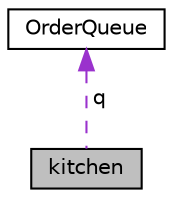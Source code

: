 digraph "kitchen"
{
 // LATEX_PDF_SIZE
  edge [fontname="Helvetica",fontsize="10",labelfontname="Helvetica",labelfontsize="10"];
  node [fontname="Helvetica",fontsize="10",shape=record];
  Node1 [label="kitchen",height=0.2,width=0.4,color="black", fillcolor="grey75", style="filled", fontcolor="black",tooltip=" "];
  Node2 -> Node1 [dir="back",color="darkorchid3",fontsize="10",style="dashed",label=" q" ];
  Node2 [label="OrderQueue",height=0.2,width=0.4,color="black", fillcolor="white", style="filled",URL="$classOrderQueue.html",tooltip="This is the orderqueue header file."];
}
